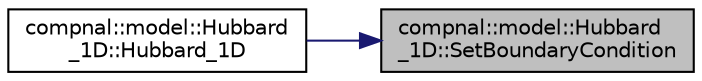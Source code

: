 digraph "compnal::model::Hubbard_1D::SetBoundaryCondition"
{
 // INTERACTIVE_SVG=YES
 // LATEX_PDF_SIZE
  edge [fontname="Helvetica",fontsize="10",labelfontname="Helvetica",labelfontsize="10"];
  node [fontname="Helvetica",fontsize="10",shape=record];
  rankdir="RL";
  Node1 [label="compnal::model::Hubbard\l_1D::SetBoundaryCondition",height=0.2,width=0.4,color="black", fillcolor="grey75", style="filled", fontcolor="black",tooltip="Set the boundary condition."];
  Node1 -> Node2 [dir="back",color="midnightblue",fontsize="10",style="solid",fontname="Helvetica"];
  Node2 [label="compnal::model::Hubbard\l_1D::Hubbard_1D",height=0.2,width=0.4,color="black", fillcolor="white", style="filled",URL="$d9/d7b/classcompnal_1_1model_1_1_hubbard__1_d.html#abe852e1e436005e3b6d4b5b1d7cbc38b",tooltip="Constructor of Hubbard_1D class."];
}
